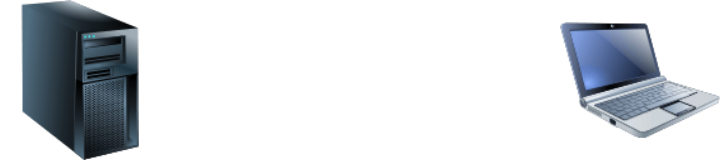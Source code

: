 <mxfile version="14.1.8" type="device"><diagram id="T1PoX77Ahs15EPsjvc5I" name="ページ1"><mxGraphModel dx="1006" dy="790" grid="1" gridSize="10" guides="1" tooltips="1" connect="1" arrows="1" fold="1" page="1" pageScale="1" pageWidth="1169" pageHeight="827" math="0" shadow="0"><root><mxCell id="0"/><mxCell id="1" parent="0"/><mxCell id="WNGh0P07Db-OdhbU0A6y-1" value="" style="image;html=1;image=img/lib/clip_art/computers/Server_Tower_128x128.png" vertex="1" parent="1"><mxGeometry x="80" y="160" width="80" height="80" as="geometry"/></mxCell><mxCell id="WNGh0P07Db-OdhbU0A6y-2" value="" style="image;html=1;image=img/lib/clip_art/computers/Netbook_128x128.png" vertex="1" parent="1"><mxGeometry x="360" y="160" width="80" height="80" as="geometry"/></mxCell></root></mxGraphModel></diagram></mxfile>